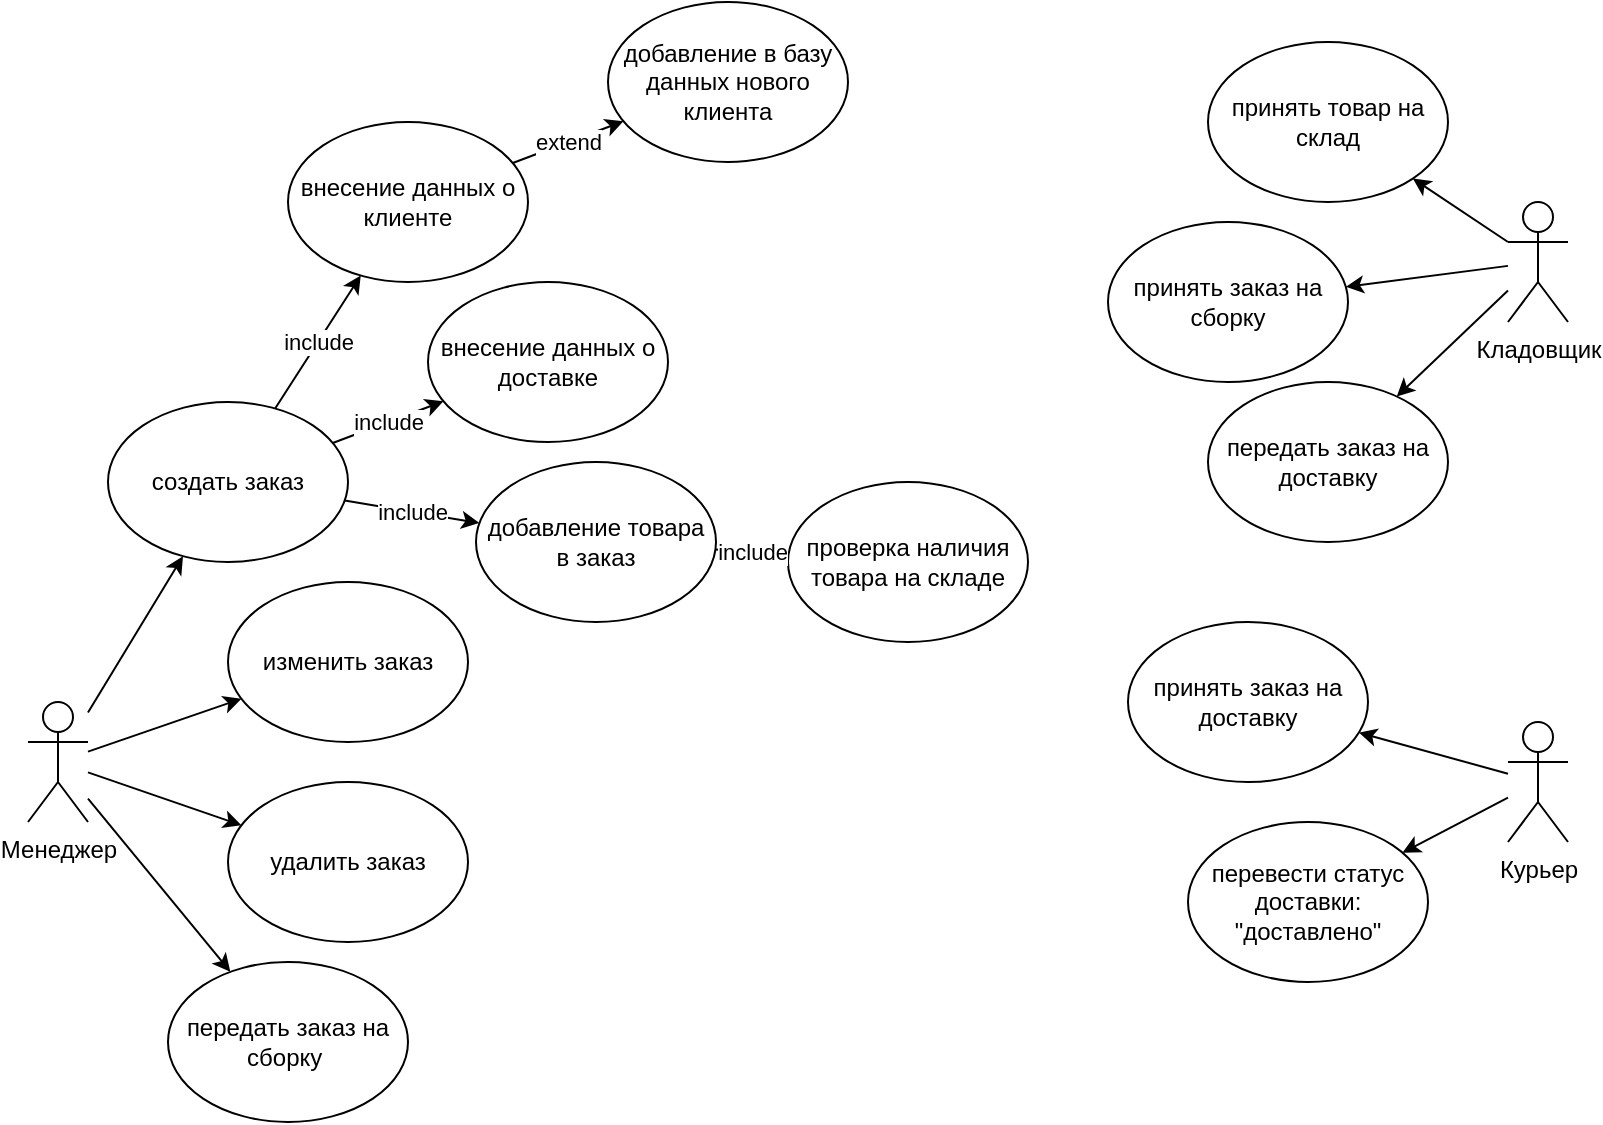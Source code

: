 <mxfile version="23.1.5" type="github">
  <diagram name="Страница — 1" id="jh66NGYMjzpbQGLFbSdY">
    <mxGraphModel dx="1961" dy="654" grid="1" gridSize="10" guides="1" tooltips="1" connect="1" arrows="1" fold="1" page="1" pageScale="1" pageWidth="827" pageHeight="1169" math="0" shadow="0">
      <root>
        <mxCell id="0" />
        <mxCell id="1" parent="0" />
        <mxCell id="aA6Nb55N2Nn-vKZ3lqx5-1" value="Менеджер" style="shape=umlActor;verticalLabelPosition=bottom;verticalAlign=top;html=1;outlineConnect=0;" vertex="1" parent="1">
          <mxGeometry x="10" y="360" width="30" height="60" as="geometry" />
        </mxCell>
        <mxCell id="aA6Nb55N2Nn-vKZ3lqx5-2" value="Кладовщик" style="shape=umlActor;verticalLabelPosition=bottom;verticalAlign=top;html=1;outlineConnect=0;" vertex="1" parent="1">
          <mxGeometry x="750" y="110" width="30" height="60" as="geometry" />
        </mxCell>
        <mxCell id="aA6Nb55N2Nn-vKZ3lqx5-5" value="создать заказ" style="ellipse;whiteSpace=wrap;html=1;" vertex="1" parent="1">
          <mxGeometry x="50" y="210" width="120" height="80" as="geometry" />
        </mxCell>
        <mxCell id="aA6Nb55N2Nn-vKZ3lqx5-8" value="добавление в базу данных нового клиента" style="ellipse;whiteSpace=wrap;html=1;" vertex="1" parent="1">
          <mxGeometry x="300" y="10" width="120" height="80" as="geometry" />
        </mxCell>
        <mxCell id="aA6Nb55N2Nn-vKZ3lqx5-12" value="внесение данных о клиенте" style="ellipse;whiteSpace=wrap;html=1;" vertex="1" parent="1">
          <mxGeometry x="140" y="70" width="120" height="80" as="geometry" />
        </mxCell>
        <mxCell id="aA6Nb55N2Nn-vKZ3lqx5-13" value="внесение данных о доставке" style="ellipse;whiteSpace=wrap;html=1;" vertex="1" parent="1">
          <mxGeometry x="210" y="150" width="120" height="80" as="geometry" />
        </mxCell>
        <mxCell id="aA6Nb55N2Nn-vKZ3lqx5-14" value="добавление товара в заказ" style="ellipse;whiteSpace=wrap;html=1;" vertex="1" parent="1">
          <mxGeometry x="234" y="240" width="120" height="80" as="geometry" />
        </mxCell>
        <mxCell id="aA6Nb55N2Nn-vKZ3lqx5-15" value="проверка наличия товара на складе" style="ellipse;whiteSpace=wrap;html=1;" vertex="1" parent="1">
          <mxGeometry x="390" y="250" width="120" height="80" as="geometry" />
        </mxCell>
        <mxCell id="aA6Nb55N2Nn-vKZ3lqx5-16" value="" style="endArrow=classic;html=1;rounded=0;" edge="1" parent="1" source="aA6Nb55N2Nn-vKZ3lqx5-14" target="aA6Nb55N2Nn-vKZ3lqx5-15">
          <mxGeometry relative="1" as="geometry">
            <mxPoint x="370" y="420" as="sourcePoint" />
            <mxPoint x="490" y="400" as="targetPoint" />
          </mxGeometry>
        </mxCell>
        <mxCell id="aA6Nb55N2Nn-vKZ3lqx5-17" value="include" style="edgeLabel;resizable=0;html=1;;align=center;verticalAlign=middle;" connectable="0" vertex="1" parent="aA6Nb55N2Nn-vKZ3lqx5-16">
          <mxGeometry relative="1" as="geometry" />
        </mxCell>
        <mxCell id="aA6Nb55N2Nn-vKZ3lqx5-18" value="" style="endArrow=classic;html=1;rounded=0;" edge="1" parent="1" source="aA6Nb55N2Nn-vKZ3lqx5-5" target="aA6Nb55N2Nn-vKZ3lqx5-14">
          <mxGeometry relative="1" as="geometry">
            <mxPoint x="234" y="430" as="sourcePoint" />
            <mxPoint x="354" y="410" as="targetPoint" />
          </mxGeometry>
        </mxCell>
        <mxCell id="aA6Nb55N2Nn-vKZ3lqx5-19" value="include" style="edgeLabel;resizable=0;html=1;;align=center;verticalAlign=middle;" connectable="0" vertex="1" parent="aA6Nb55N2Nn-vKZ3lqx5-18">
          <mxGeometry relative="1" as="geometry" />
        </mxCell>
        <mxCell id="aA6Nb55N2Nn-vKZ3lqx5-24" value="Курьер" style="shape=umlActor;verticalLabelPosition=bottom;verticalAlign=top;html=1;outlineConnect=0;" vertex="1" parent="1">
          <mxGeometry x="750" y="370" width="30" height="60" as="geometry" />
        </mxCell>
        <mxCell id="aA6Nb55N2Nn-vKZ3lqx5-25" value="" style="endArrow=classic;html=1;rounded=0;" edge="1" parent="1" source="aA6Nb55N2Nn-vKZ3lqx5-5" target="aA6Nb55N2Nn-vKZ3lqx5-12">
          <mxGeometry relative="1" as="geometry">
            <mxPoint x="220" y="300" as="sourcePoint" />
            <mxPoint x="340" y="280" as="targetPoint" />
          </mxGeometry>
        </mxCell>
        <mxCell id="aA6Nb55N2Nn-vKZ3lqx5-26" value="include" style="edgeLabel;resizable=0;html=1;;align=center;verticalAlign=middle;" connectable="0" vertex="1" parent="aA6Nb55N2Nn-vKZ3lqx5-25">
          <mxGeometry relative="1" as="geometry" />
        </mxCell>
        <mxCell id="aA6Nb55N2Nn-vKZ3lqx5-27" value="" style="endArrow=classic;html=1;rounded=0;" edge="1" parent="1" source="aA6Nb55N2Nn-vKZ3lqx5-5" target="aA6Nb55N2Nn-vKZ3lqx5-13">
          <mxGeometry relative="1" as="geometry">
            <mxPoint x="269" y="370" as="sourcePoint" />
            <mxPoint x="294" y="244" as="targetPoint" />
          </mxGeometry>
        </mxCell>
        <mxCell id="aA6Nb55N2Nn-vKZ3lqx5-28" value="include" style="edgeLabel;resizable=0;html=1;;align=center;verticalAlign=middle;" connectable="0" vertex="1" parent="aA6Nb55N2Nn-vKZ3lqx5-27">
          <mxGeometry relative="1" as="geometry" />
        </mxCell>
        <mxCell id="aA6Nb55N2Nn-vKZ3lqx5-29" value="" style="endArrow=classic;html=1;rounded=0;" edge="1" parent="1" source="aA6Nb55N2Nn-vKZ3lqx5-12" target="aA6Nb55N2Nn-vKZ3lqx5-8">
          <mxGeometry relative="1" as="geometry">
            <mxPoint x="258" y="150" as="sourcePoint" />
            <mxPoint x="294" y="28" as="targetPoint" />
          </mxGeometry>
        </mxCell>
        <mxCell id="aA6Nb55N2Nn-vKZ3lqx5-30" value="extend" style="edgeLabel;resizable=0;html=1;;align=center;verticalAlign=middle;" connectable="0" vertex="1" parent="aA6Nb55N2Nn-vKZ3lqx5-29">
          <mxGeometry relative="1" as="geometry" />
        </mxCell>
        <mxCell id="aA6Nb55N2Nn-vKZ3lqx5-31" value="передать заказ на сборку&amp;nbsp;" style="ellipse;whiteSpace=wrap;html=1;" vertex="1" parent="1">
          <mxGeometry x="80" y="490" width="120" height="80" as="geometry" />
        </mxCell>
        <mxCell id="aA6Nb55N2Nn-vKZ3lqx5-33" value="" style="endArrow=classic;html=1;rounded=0;" edge="1" parent="1" source="aA6Nb55N2Nn-vKZ3lqx5-1" target="aA6Nb55N2Nn-vKZ3lqx5-31">
          <mxGeometry width="50" height="50" relative="1" as="geometry">
            <mxPoint x="310" y="500" as="sourcePoint" />
            <mxPoint x="360" y="450" as="targetPoint" />
          </mxGeometry>
        </mxCell>
        <mxCell id="aA6Nb55N2Nn-vKZ3lqx5-34" value="" style="endArrow=classic;html=1;rounded=0;" edge="1" parent="1" source="aA6Nb55N2Nn-vKZ3lqx5-1" target="aA6Nb55N2Nn-vKZ3lqx5-5">
          <mxGeometry width="50" height="50" relative="1" as="geometry">
            <mxPoint x="135" y="415" as="sourcePoint" />
            <mxPoint x="185" y="365" as="targetPoint" />
          </mxGeometry>
        </mxCell>
        <mxCell id="aA6Nb55N2Nn-vKZ3lqx5-35" value="изменить заказ" style="ellipse;whiteSpace=wrap;html=1;" vertex="1" parent="1">
          <mxGeometry x="110" y="300" width="120" height="80" as="geometry" />
        </mxCell>
        <mxCell id="aA6Nb55N2Nn-vKZ3lqx5-36" value="" style="endArrow=classic;html=1;rounded=0;" edge="1" parent="1" source="aA6Nb55N2Nn-vKZ3lqx5-1" target="aA6Nb55N2Nn-vKZ3lqx5-35">
          <mxGeometry width="50" height="50" relative="1" as="geometry">
            <mxPoint x="60" y="402" as="sourcePoint" />
            <mxPoint x="127" y="360" as="targetPoint" />
          </mxGeometry>
        </mxCell>
        <mxCell id="aA6Nb55N2Nn-vKZ3lqx5-37" value="удалить заказ" style="ellipse;whiteSpace=wrap;html=1;" vertex="1" parent="1">
          <mxGeometry x="110" y="400" width="120" height="80" as="geometry" />
        </mxCell>
        <mxCell id="aA6Nb55N2Nn-vKZ3lqx5-38" value="" style="endArrow=classic;html=1;rounded=0;" edge="1" parent="1" source="aA6Nb55N2Nn-vKZ3lqx5-1" target="aA6Nb55N2Nn-vKZ3lqx5-37">
          <mxGeometry width="50" height="50" relative="1" as="geometry">
            <mxPoint x="50" y="395" as="sourcePoint" />
            <mxPoint x="127" y="368" as="targetPoint" />
          </mxGeometry>
        </mxCell>
        <mxCell id="aA6Nb55N2Nn-vKZ3lqx5-41" value="принять заказ на сборку" style="ellipse;whiteSpace=wrap;html=1;" vertex="1" parent="1">
          <mxGeometry x="550" y="120" width="120" height="80" as="geometry" />
        </mxCell>
        <mxCell id="aA6Nb55N2Nn-vKZ3lqx5-42" value="" style="endArrow=classic;html=1;rounded=0;" edge="1" parent="1" source="aA6Nb55N2Nn-vKZ3lqx5-2" target="aA6Nb55N2Nn-vKZ3lqx5-41">
          <mxGeometry width="50" height="50" relative="1" as="geometry">
            <mxPoint x="730" y="170" as="sourcePoint" />
            <mxPoint x="780" y="120" as="targetPoint" />
          </mxGeometry>
        </mxCell>
        <mxCell id="aA6Nb55N2Nn-vKZ3lqx5-43" value="передать заказ на доставку" style="ellipse;whiteSpace=wrap;html=1;" vertex="1" parent="1">
          <mxGeometry x="600" y="200" width="120" height="80" as="geometry" />
        </mxCell>
        <mxCell id="aA6Nb55N2Nn-vKZ3lqx5-44" value="" style="endArrow=classic;html=1;rounded=0;" edge="1" parent="1" target="aA6Nb55N2Nn-vKZ3lqx5-43" source="aA6Nb55N2Nn-vKZ3lqx5-2">
          <mxGeometry width="50" height="50" relative="1" as="geometry">
            <mxPoint x="490" y="263" as="sourcePoint" />
            <mxPoint x="790" y="240" as="targetPoint" />
          </mxGeometry>
        </mxCell>
        <mxCell id="aA6Nb55N2Nn-vKZ3lqx5-45" value="принять товар на склад" style="ellipse;whiteSpace=wrap;html=1;" vertex="1" parent="1">
          <mxGeometry x="600" y="30" width="120" height="80" as="geometry" />
        </mxCell>
        <mxCell id="aA6Nb55N2Nn-vKZ3lqx5-46" value="" style="endArrow=classic;html=1;rounded=0;" edge="1" parent="1" target="aA6Nb55N2Nn-vKZ3lqx5-45" source="aA6Nb55N2Nn-vKZ3lqx5-2">
          <mxGeometry width="50" height="50" relative="1" as="geometry">
            <mxPoint x="480" y="60" as="sourcePoint" />
            <mxPoint x="780" y="30" as="targetPoint" />
          </mxGeometry>
        </mxCell>
        <mxCell id="aA6Nb55N2Nn-vKZ3lqx5-48" value="принять заказ на доставку" style="ellipse;whiteSpace=wrap;html=1;" vertex="1" parent="1">
          <mxGeometry x="560" y="320" width="120" height="80" as="geometry" />
        </mxCell>
        <mxCell id="aA6Nb55N2Nn-vKZ3lqx5-49" value="" style="endArrow=classic;html=1;rounded=0;" edge="1" parent="1" source="aA6Nb55N2Nn-vKZ3lqx5-24" target="aA6Nb55N2Nn-vKZ3lqx5-48">
          <mxGeometry width="50" height="50" relative="1" as="geometry">
            <mxPoint x="510" y="410.968" as="sourcePoint" />
            <mxPoint x="810" y="380" as="targetPoint" />
          </mxGeometry>
        </mxCell>
        <mxCell id="aA6Nb55N2Nn-vKZ3lqx5-50" value="перевести статус доставки: &quot;доставлено&quot;" style="ellipse;whiteSpace=wrap;html=1;" vertex="1" parent="1">
          <mxGeometry x="590" y="420" width="120" height="80" as="geometry" />
        </mxCell>
        <mxCell id="aA6Nb55N2Nn-vKZ3lqx5-51" value="" style="endArrow=classic;html=1;rounded=0;" edge="1" parent="1" target="aA6Nb55N2Nn-vKZ3lqx5-50" source="aA6Nb55N2Nn-vKZ3lqx5-24">
          <mxGeometry width="50" height="50" relative="1" as="geometry">
            <mxPoint x="510" y="514" as="sourcePoint" />
            <mxPoint x="820" y="490" as="targetPoint" />
          </mxGeometry>
        </mxCell>
      </root>
    </mxGraphModel>
  </diagram>
</mxfile>
